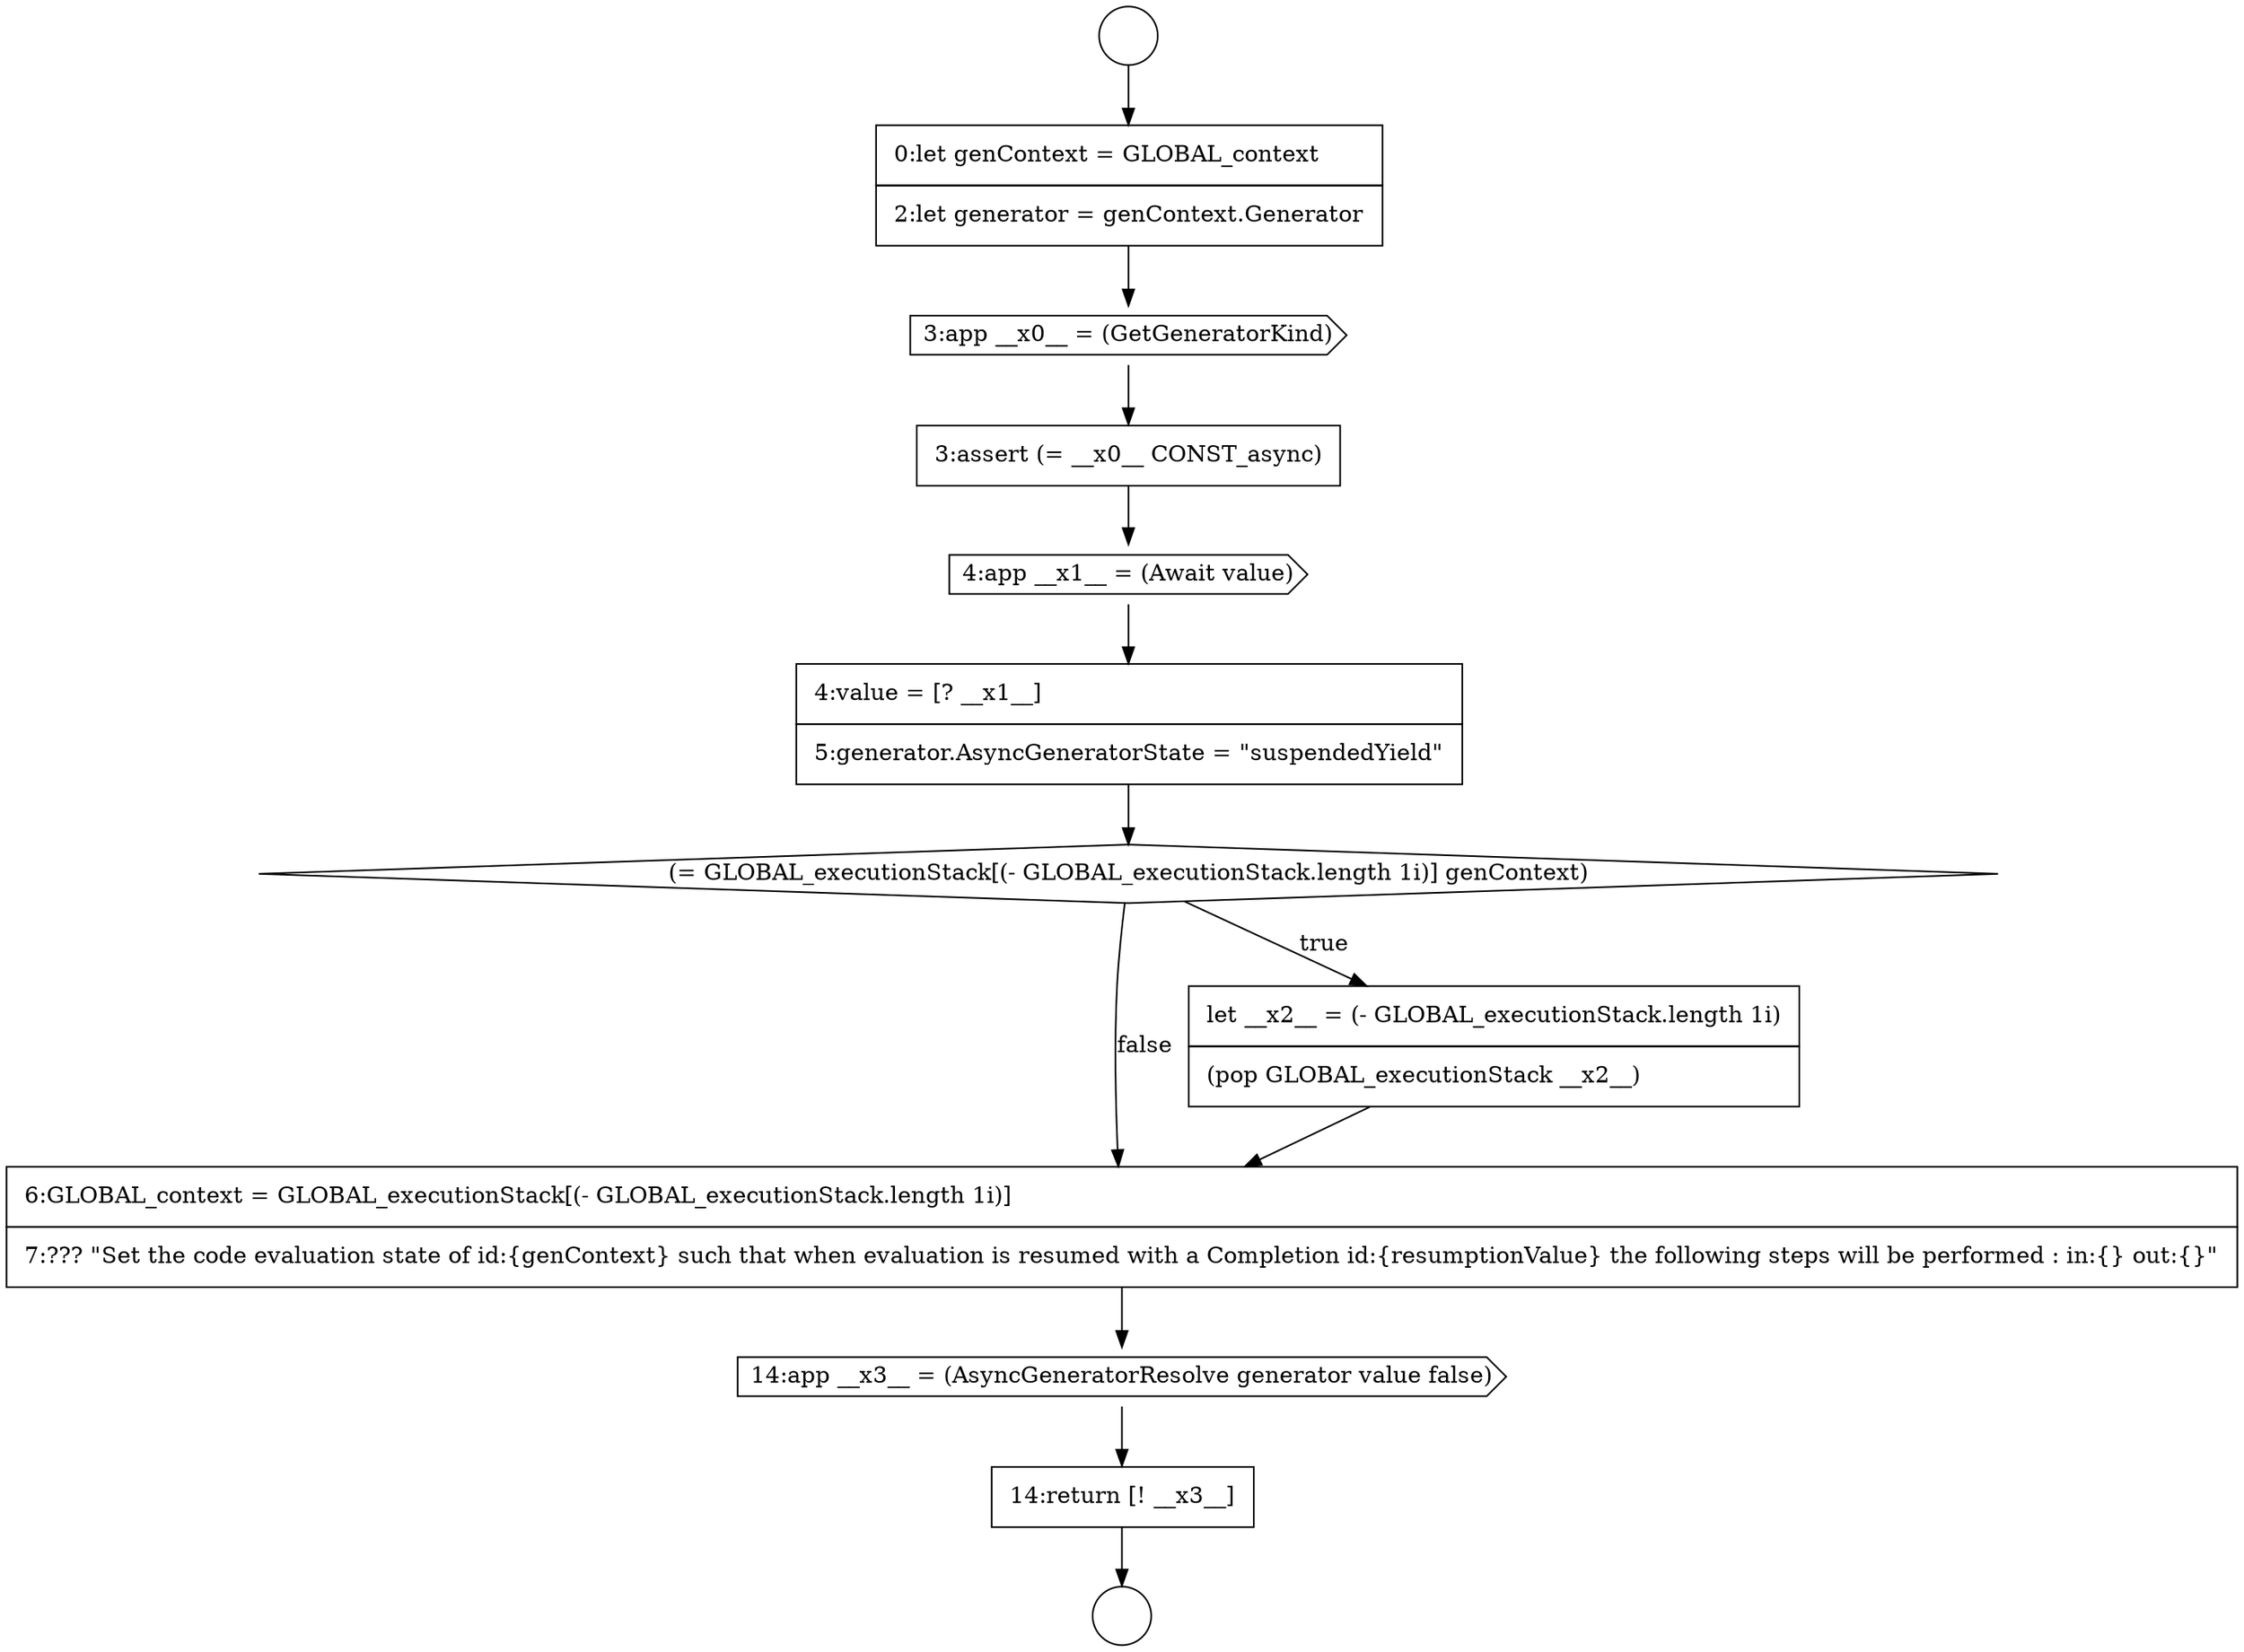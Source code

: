 digraph {
  node17158 [shape=none, margin=0, label=<<font color="black">
    <table border="0" cellborder="1" cellspacing="0" cellpadding="10">
      <tr><td align="left">6:GLOBAL_context = GLOBAL_executionStack[(- GLOBAL_executionStack.length 1i)]</td></tr>
      <tr><td align="left">7:??? &quot;Set the code evaluation state of id:{genContext} such that when evaluation is resumed with a Completion id:{resumptionValue} the following steps will be performed : in:{} out:{}&quot;</td></tr>
    </table>
  </font>> color="black" fillcolor="white" style=filled]
  node17149 [shape=circle label=" " color="black" fillcolor="white" style=filled]
  node17154 [shape=cds, label=<<font color="black">4:app __x1__ = (Await value)</font>> color="black" fillcolor="white" style=filled]
  node17157 [shape=none, margin=0, label=<<font color="black">
    <table border="0" cellborder="1" cellspacing="0" cellpadding="10">
      <tr><td align="left">let __x2__ = (- GLOBAL_executionStack.length 1i)</td></tr>
      <tr><td align="left">(pop GLOBAL_executionStack __x2__)</td></tr>
    </table>
  </font>> color="black" fillcolor="white" style=filled]
  node17150 [shape=circle label=" " color="black" fillcolor="white" style=filled]
  node17160 [shape=none, margin=0, label=<<font color="black">
    <table border="0" cellborder="1" cellspacing="0" cellpadding="10">
      <tr><td align="left">14:return [! __x3__]</td></tr>
    </table>
  </font>> color="black" fillcolor="white" style=filled]
  node17151 [shape=none, margin=0, label=<<font color="black">
    <table border="0" cellborder="1" cellspacing="0" cellpadding="10">
      <tr><td align="left">0:let genContext = GLOBAL_context</td></tr>
      <tr><td align="left">2:let generator = genContext.Generator</td></tr>
    </table>
  </font>> color="black" fillcolor="white" style=filled]
  node17156 [shape=diamond, label=<<font color="black">(= GLOBAL_executionStack[(- GLOBAL_executionStack.length 1i)] genContext)</font>> color="black" fillcolor="white" style=filled]
  node17155 [shape=none, margin=0, label=<<font color="black">
    <table border="0" cellborder="1" cellspacing="0" cellpadding="10">
      <tr><td align="left">4:value = [? __x1__]</td></tr>
      <tr><td align="left">5:generator.AsyncGeneratorState = &quot;suspendedYield&quot;</td></tr>
    </table>
  </font>> color="black" fillcolor="white" style=filled]
  node17152 [shape=cds, label=<<font color="black">3:app __x0__ = (GetGeneratorKind)</font>> color="black" fillcolor="white" style=filled]
  node17153 [shape=none, margin=0, label=<<font color="black">
    <table border="0" cellborder="1" cellspacing="0" cellpadding="10">
      <tr><td align="left">3:assert (= __x0__ CONST_async)</td></tr>
    </table>
  </font>> color="black" fillcolor="white" style=filled]
  node17159 [shape=cds, label=<<font color="black">14:app __x3__ = (AsyncGeneratorResolve generator value false)</font>> color="black" fillcolor="white" style=filled]
  node17156 -> node17157 [label=<<font color="black">true</font>> color="black"]
  node17156 -> node17158 [label=<<font color="black">false</font>> color="black"]
  node17155 -> node17156 [ color="black"]
  node17158 -> node17159 [ color="black"]
  node17153 -> node17154 [ color="black"]
  node17159 -> node17160 [ color="black"]
  node17160 -> node17150 [ color="black"]
  node17152 -> node17153 [ color="black"]
  node17151 -> node17152 [ color="black"]
  node17157 -> node17158 [ color="black"]
  node17149 -> node17151 [ color="black"]
  node17154 -> node17155 [ color="black"]
}
